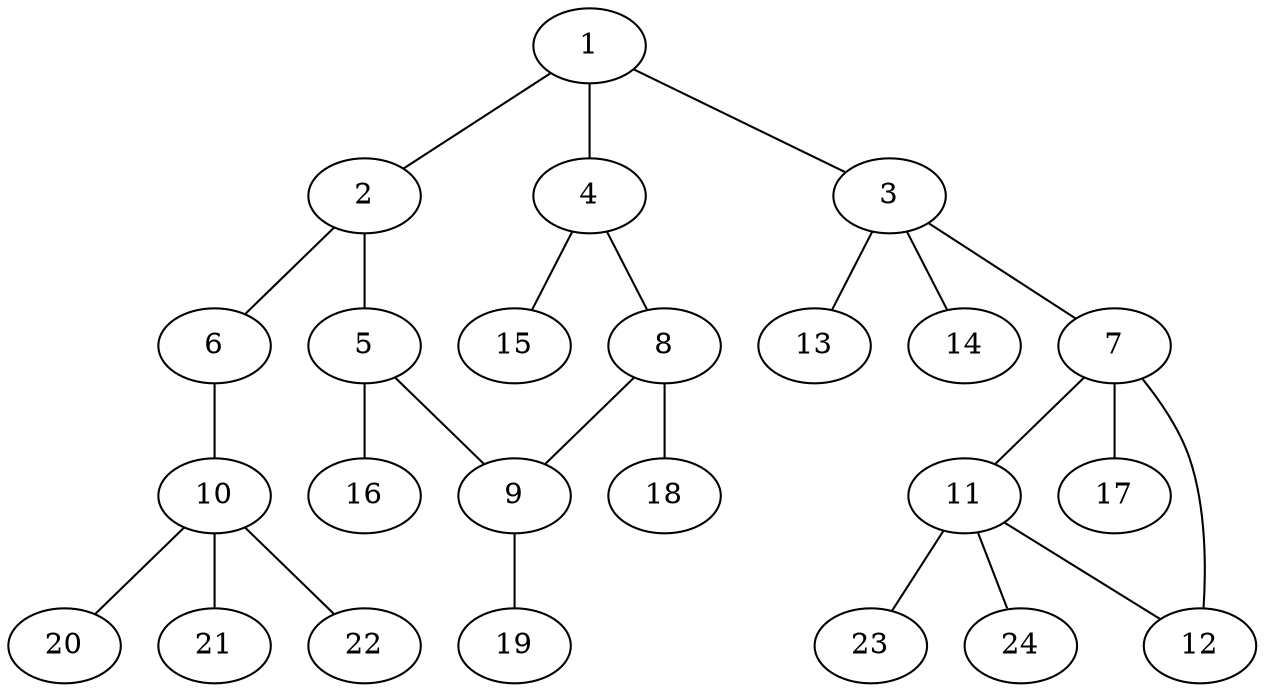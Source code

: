 graph molecule_3655 {
	1	 [chem=C];
	2	 [chem=C];
	1 -- 2	 [valence=1];
	3	 [chem=C];
	1 -- 3	 [valence=1];
	4	 [chem=C];
	1 -- 4	 [valence=2];
	5	 [chem=C];
	2 -- 5	 [valence=2];
	6	 [chem=O];
	2 -- 6	 [valence=1];
	7	 [chem=C];
	3 -- 7	 [valence=1];
	13	 [chem=H];
	3 -- 13	 [valence=1];
	14	 [chem=H];
	3 -- 14	 [valence=1];
	8	 [chem=C];
	4 -- 8	 [valence=1];
	15	 [chem=H];
	4 -- 15	 [valence=1];
	9	 [chem=C];
	5 -- 9	 [valence=1];
	16	 [chem=H];
	5 -- 16	 [valence=1];
	10	 [chem=C];
	6 -- 10	 [valence=1];
	11	 [chem=C];
	7 -- 11	 [valence=1];
	12	 [chem=O];
	7 -- 12	 [valence=1];
	17	 [chem=H];
	7 -- 17	 [valence=1];
	8 -- 9	 [valence=2];
	18	 [chem=H];
	8 -- 18	 [valence=1];
	19	 [chem=H];
	9 -- 19	 [valence=1];
	20	 [chem=H];
	10 -- 20	 [valence=1];
	21	 [chem=H];
	10 -- 21	 [valence=1];
	22	 [chem=H];
	10 -- 22	 [valence=1];
	11 -- 12	 [valence=1];
	23	 [chem=H];
	11 -- 23	 [valence=1];
	24	 [chem=H];
	11 -- 24	 [valence=1];
}
